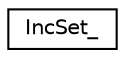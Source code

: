 digraph "Graphical Class Hierarchy"
{
  edge [fontname="Helvetica",fontsize="10",labelfontname="Helvetica",labelfontsize="10"];
  node [fontname="Helvetica",fontsize="10",shape=record];
  rankdir="LR";
  Node0 [label="IncSet_",height=0.2,width=0.4,color="black", fillcolor="white", style="filled",URL="$structIncSet__.html"];
}
